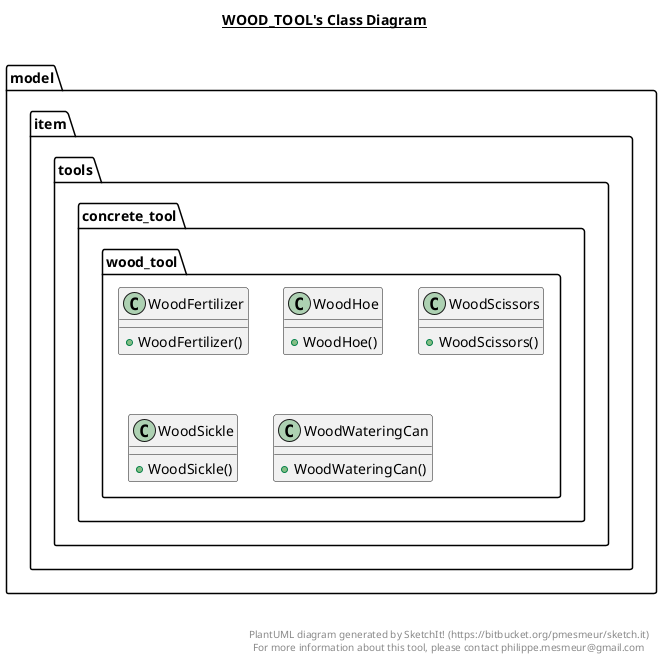 @startuml

title __WOOD_TOOL's Class Diagram__\n

  namespace model {
    namespace item {
      namespace tools {
        namespace concrete_tool.wood_tool {
          class model.item.tools.concrete_tool.wood_tool.WoodFertilizer {
              + WoodFertilizer()
          }
        }
      }
    }
  }
  

  namespace model {
    namespace item {
      namespace tools {
        namespace concrete_tool.wood_tool {
          class model.item.tools.concrete_tool.wood_tool.WoodHoe {
              + WoodHoe()
          }
        }
      }
    }
  }
  

  namespace model {
    namespace item {
      namespace tools {
        namespace concrete_tool.wood_tool {
          class model.item.tools.concrete_tool.wood_tool.WoodScissors {
              + WoodScissors()
          }
        }
      }
    }
  }
  

  namespace model {
    namespace item {
      namespace tools {
        namespace concrete_tool.wood_tool {
          class model.item.tools.concrete_tool.wood_tool.WoodSickle {
              + WoodSickle()
          }
        }
      }
    }
  }
  

  namespace model {
    namespace item {
      namespace tools {
        namespace concrete_tool.wood_tool {
          class model.item.tools.concrete_tool.wood_tool.WoodWateringCan {
              + WoodWateringCan()
          }
        }
      }
    }
  }
  



right footer


PlantUML diagram generated by SketchIt! (https://bitbucket.org/pmesmeur/sketch.it)
For more information about this tool, please contact philippe.mesmeur@gmail.com
endfooter

@enduml
